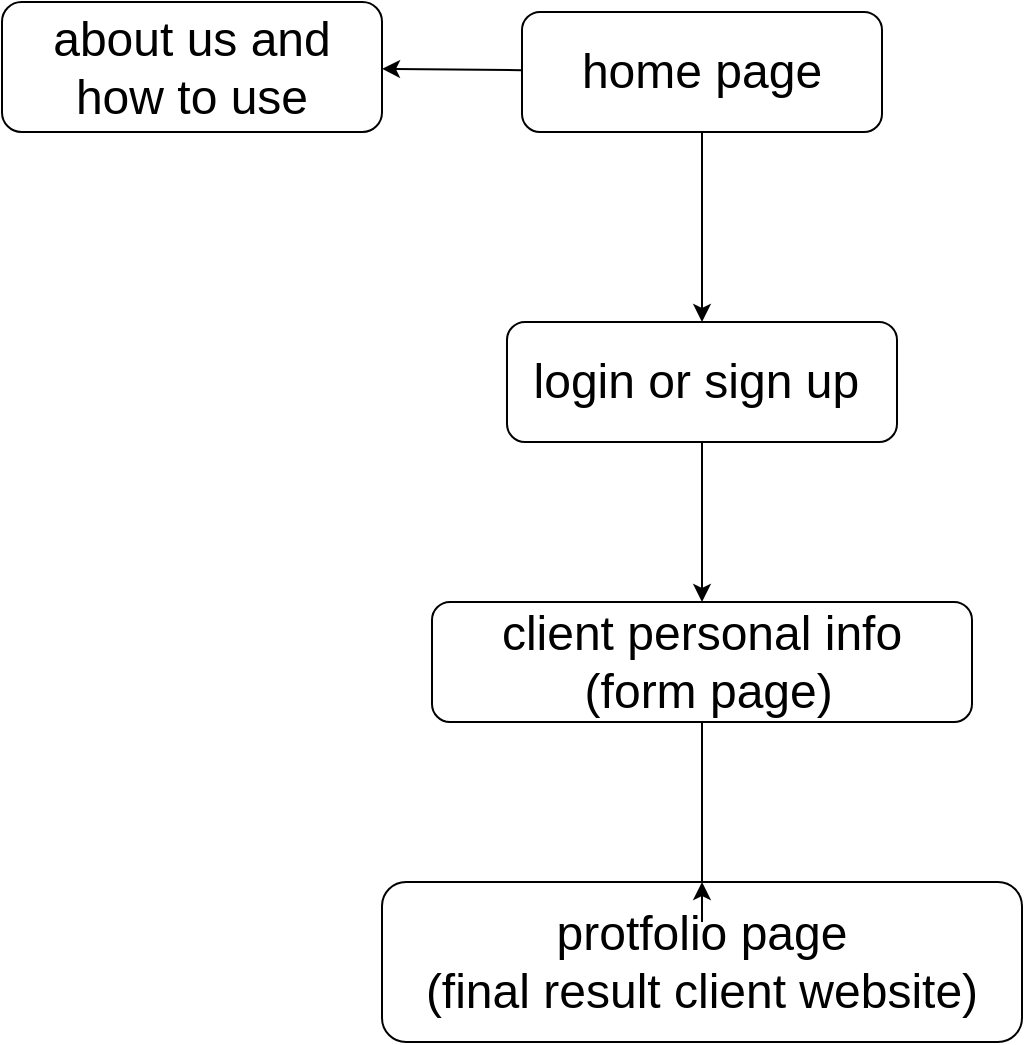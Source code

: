 <mxfile>
    <diagram id="VnWEXLyWRldKvR2GL0Mt" name="Page-1">
        <mxGraphModel dx="1094" dy="584" grid="1" gridSize="10" guides="1" tooltips="1" connect="1" arrows="1" fold="1" page="1" pageScale="1" pageWidth="850" pageHeight="1100" math="0" shadow="0">
            <root>
                <mxCell id="0"/>
                <mxCell id="1" parent="0"/>
                <mxCell id="4" value="" style="edgeStyle=none;html=1;fontSize=24;entryX=0.5;entryY=0;entryDx=0;entryDy=0;" parent="1" source="2" target="3" edge="1">
                    <mxGeometry relative="1" as="geometry">
                        <mxPoint x="400.406" y="335" as="targetPoint"/>
                    </mxGeometry>
                </mxCell>
                <mxCell id="8" value="" style="edgeStyle=none;html=1;fontSize=24;" parent="1" source="2" target="7" edge="1">
                    <mxGeometry relative="1" as="geometry"/>
                </mxCell>
                <mxCell id="2" value="&lt;font style=&quot;font-size: 24px;&quot;&gt;home page&lt;/font&gt;" style="rounded=1;whiteSpace=wrap;html=1;" parent="1" vertex="1">
                    <mxGeometry x="310" y="175" width="180" height="60" as="geometry"/>
                </mxCell>
                <mxCell id="6" value="" style="edgeStyle=none;html=1;fontSize=24;entryX=0.5;entryY=0;entryDx=0;entryDy=0;" parent="1" source="3" target="10" edge="1">
                    <mxGeometry relative="1" as="geometry">
                        <mxPoint x="400.385" y="395" as="sourcePoint"/>
                    </mxGeometry>
                </mxCell>
                <mxCell id="3" value="&lt;font style=&quot;font-size: 24px;&quot;&gt;login or sign up&amp;nbsp;&lt;br&gt;&lt;/font&gt;" style="whiteSpace=wrap;html=1;rounded=1;" parent="1" vertex="1">
                    <mxGeometry x="302.5" y="330" width="195" height="60" as="geometry"/>
                </mxCell>
                <mxCell id="5" value="&lt;font style=&quot;font-size: 24px;&quot;&gt;protfolio page&lt;br&gt;(final result client website)&lt;br&gt;&lt;/font&gt;" style="whiteSpace=wrap;html=1;rounded=1;" parent="1" vertex="1">
                    <mxGeometry x="240" y="610" width="320" height="80" as="geometry"/>
                </mxCell>
                <mxCell id="7" value="&lt;font style=&quot;font-size: 24px;&quot;&gt;about us and how to use&lt;/font&gt;" style="whiteSpace=wrap;html=1;rounded=1;" parent="1" vertex="1">
                    <mxGeometry x="50" y="170" width="190" height="65" as="geometry"/>
                </mxCell>
                <mxCell id="22" style="edgeStyle=none;html=1;exitX=0.5;exitY=1;exitDx=0;exitDy=0;entryX=0.5;entryY=0;entryDx=0;entryDy=0;fontSize=24;startArrow=none;" parent="1" target="5" edge="1">
                    <mxGeometry relative="1" as="geometry">
                        <mxPoint x="400" y="630" as="sourcePoint"/>
                    </mxGeometry>
                </mxCell>
                <mxCell id="10" value="&lt;font style=&quot;font-size: 24px;&quot;&gt;client personal info&lt;br&gt;&amp;nbsp;(form page)&lt;/font&gt;" style="whiteSpace=wrap;html=1;rounded=1;" parent="1" vertex="1">
                    <mxGeometry x="265" y="470" width="270" height="60" as="geometry"/>
                </mxCell>
                <mxCell id="24" value="" style="edgeStyle=none;html=1;exitX=0.5;exitY=1;exitDx=0;exitDy=0;fontSize=24;endArrow=none;" parent="1" source="10" edge="1">
                    <mxGeometry relative="1" as="geometry">
                        <mxPoint x="400" y="530" as="sourcePoint"/>
                        <mxPoint x="400" y="610" as="targetPoint"/>
                    </mxGeometry>
                </mxCell>
            </root>
        </mxGraphModel>
    </diagram>
</mxfile>